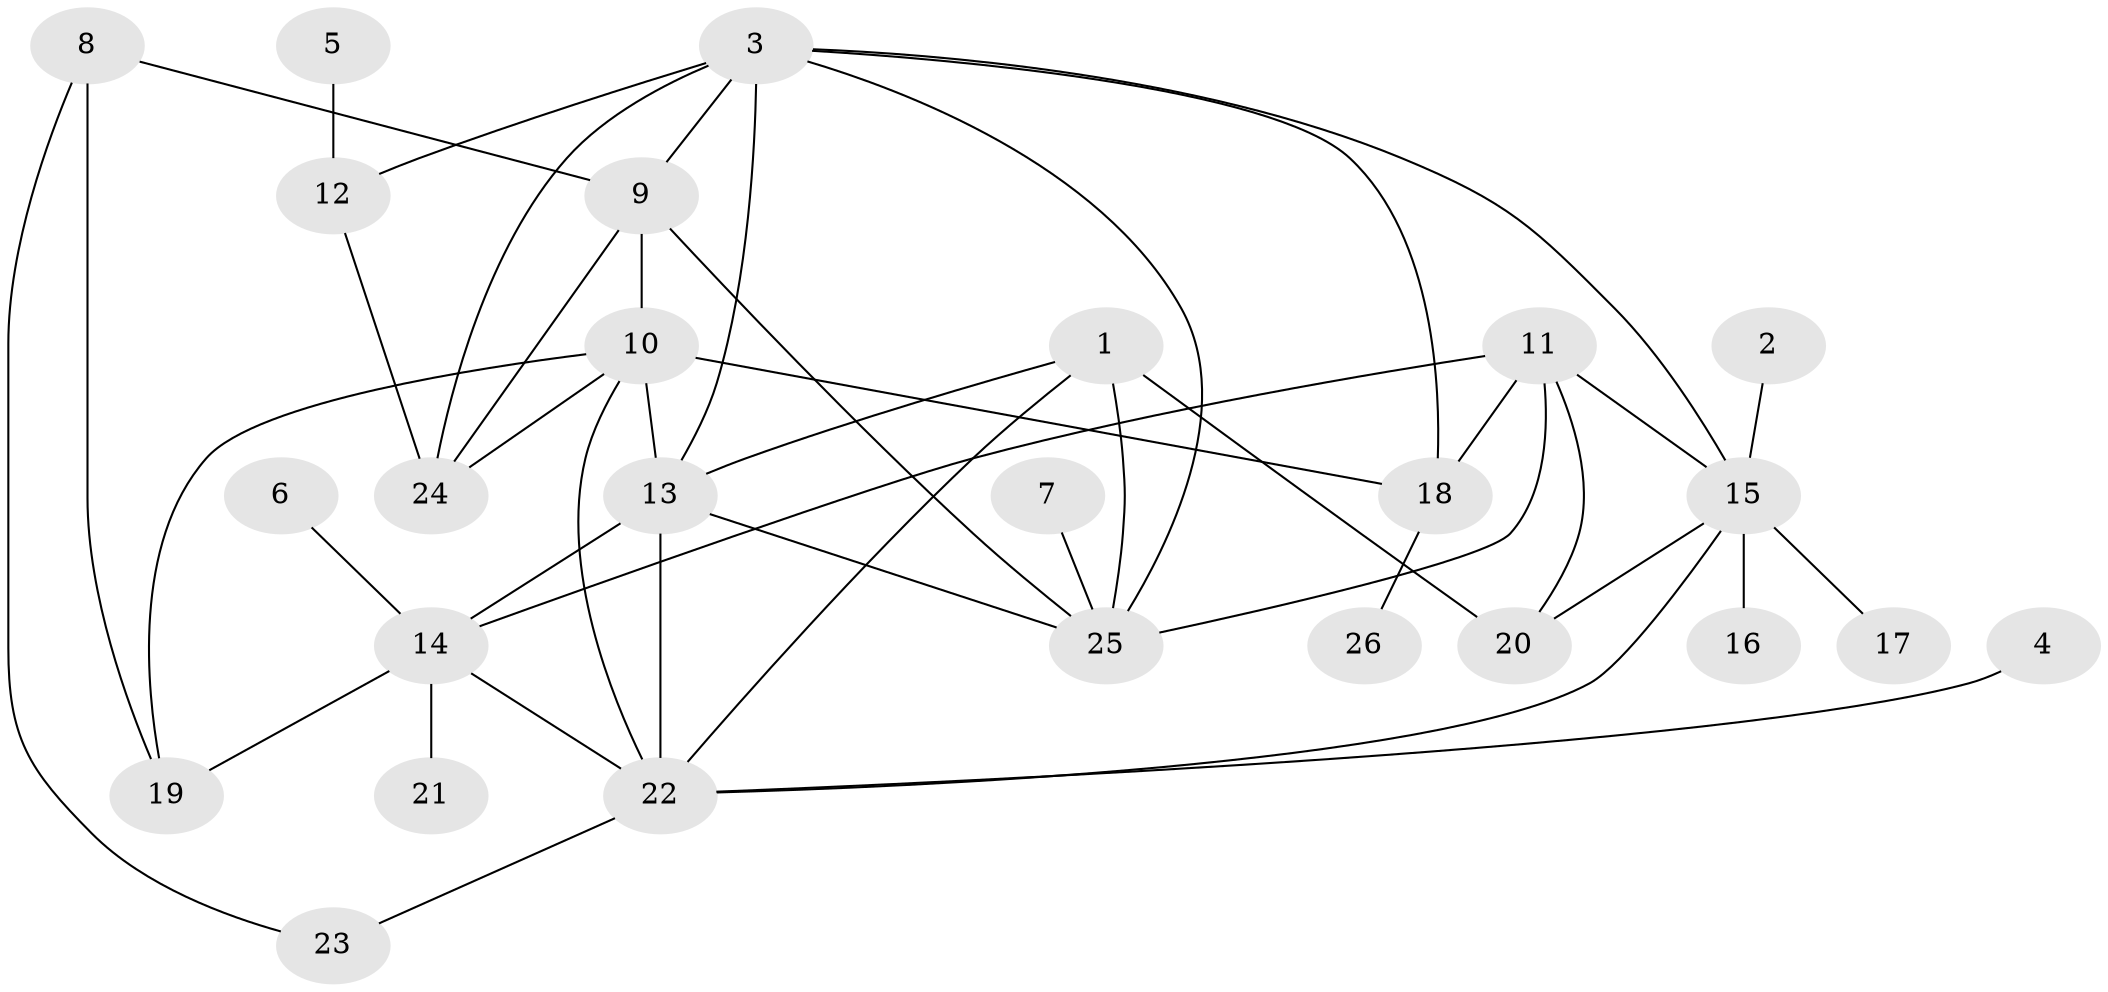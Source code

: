 // original degree distribution, {7: 0.06153846153846154, 5: 0.09230769230769231, 10: 0.015384615384615385, 6: 0.03076923076923077, 9: 0.015384615384615385, 2: 0.12307692307692308, 1: 0.5384615384615384, 8: 0.015384615384615385, 3: 0.06153846153846154, 4: 0.046153846153846156}
// Generated by graph-tools (version 1.1) at 2025/36/03/04/25 23:36:50]
// undirected, 26 vertices, 45 edges
graph export_dot {
  node [color=gray90,style=filled];
  1;
  2;
  3;
  4;
  5;
  6;
  7;
  8;
  9;
  10;
  11;
  12;
  13;
  14;
  15;
  16;
  17;
  18;
  19;
  20;
  21;
  22;
  23;
  24;
  25;
  26;
  1 -- 13 [weight=1.0];
  1 -- 20 [weight=1.0];
  1 -- 22 [weight=1.0];
  1 -- 25 [weight=1.0];
  2 -- 15 [weight=1.0];
  3 -- 9 [weight=1.0];
  3 -- 12 [weight=1.0];
  3 -- 13 [weight=1.0];
  3 -- 15 [weight=1.0];
  3 -- 18 [weight=1.0];
  3 -- 24 [weight=1.0];
  3 -- 25 [weight=1.0];
  4 -- 22 [weight=1.0];
  5 -- 12 [weight=1.0];
  6 -- 14 [weight=1.0];
  7 -- 25 [weight=1.0];
  8 -- 9 [weight=1.0];
  8 -- 19 [weight=1.0];
  8 -- 23 [weight=1.0];
  9 -- 10 [weight=1.0];
  9 -- 24 [weight=1.0];
  9 -- 25 [weight=1.0];
  10 -- 13 [weight=1.0];
  10 -- 18 [weight=1.0];
  10 -- 19 [weight=1.0];
  10 -- 22 [weight=1.0];
  10 -- 24 [weight=1.0];
  11 -- 14 [weight=1.0];
  11 -- 15 [weight=1.0];
  11 -- 18 [weight=1.0];
  11 -- 20 [weight=1.0];
  11 -- 25 [weight=1.0];
  12 -- 24 [weight=1.0];
  13 -- 14 [weight=1.0];
  13 -- 22 [weight=1.0];
  13 -- 25 [weight=1.0];
  14 -- 19 [weight=1.0];
  14 -- 21 [weight=1.0];
  14 -- 22 [weight=1.0];
  15 -- 16 [weight=1.0];
  15 -- 17 [weight=1.0];
  15 -- 20 [weight=1.0];
  15 -- 22 [weight=1.0];
  18 -- 26 [weight=1.0];
  22 -- 23 [weight=1.0];
}

